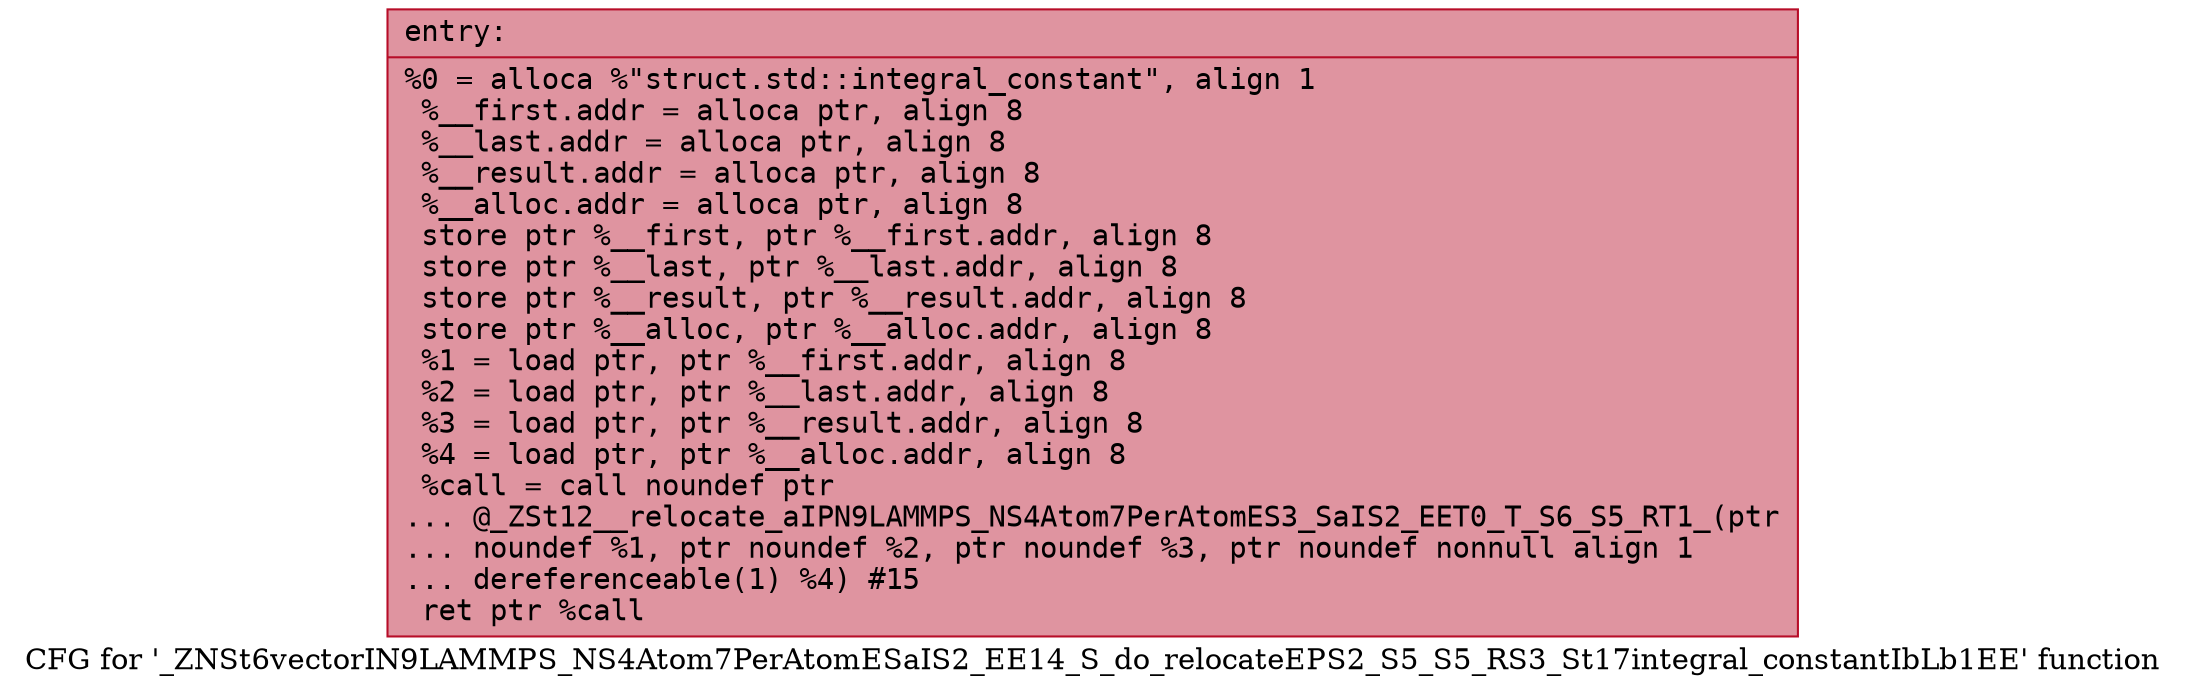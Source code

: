 digraph "CFG for '_ZNSt6vectorIN9LAMMPS_NS4Atom7PerAtomESaIS2_EE14_S_do_relocateEPS2_S5_S5_RS3_St17integral_constantIbLb1EE' function" {
	label="CFG for '_ZNSt6vectorIN9LAMMPS_NS4Atom7PerAtomESaIS2_EE14_S_do_relocateEPS2_S5_S5_RS3_St17integral_constantIbLb1EE' function";

	Node0x55aea9231e30 [shape=record,color="#b70d28ff", style=filled, fillcolor="#b70d2870" fontname="Courier",label="{entry:\l|  %0 = alloca %\"struct.std::integral_constant\", align 1\l  %__first.addr = alloca ptr, align 8\l  %__last.addr = alloca ptr, align 8\l  %__result.addr = alloca ptr, align 8\l  %__alloc.addr = alloca ptr, align 8\l  store ptr %__first, ptr %__first.addr, align 8\l  store ptr %__last, ptr %__last.addr, align 8\l  store ptr %__result, ptr %__result.addr, align 8\l  store ptr %__alloc, ptr %__alloc.addr, align 8\l  %1 = load ptr, ptr %__first.addr, align 8\l  %2 = load ptr, ptr %__last.addr, align 8\l  %3 = load ptr, ptr %__result.addr, align 8\l  %4 = load ptr, ptr %__alloc.addr, align 8\l  %call = call noundef ptr\l... @_ZSt12__relocate_aIPN9LAMMPS_NS4Atom7PerAtomES3_SaIS2_EET0_T_S6_S5_RT1_(ptr\l... noundef %1, ptr noundef %2, ptr noundef %3, ptr noundef nonnull align 1\l... dereferenceable(1) %4) #15\l  ret ptr %call\l}"];
}

